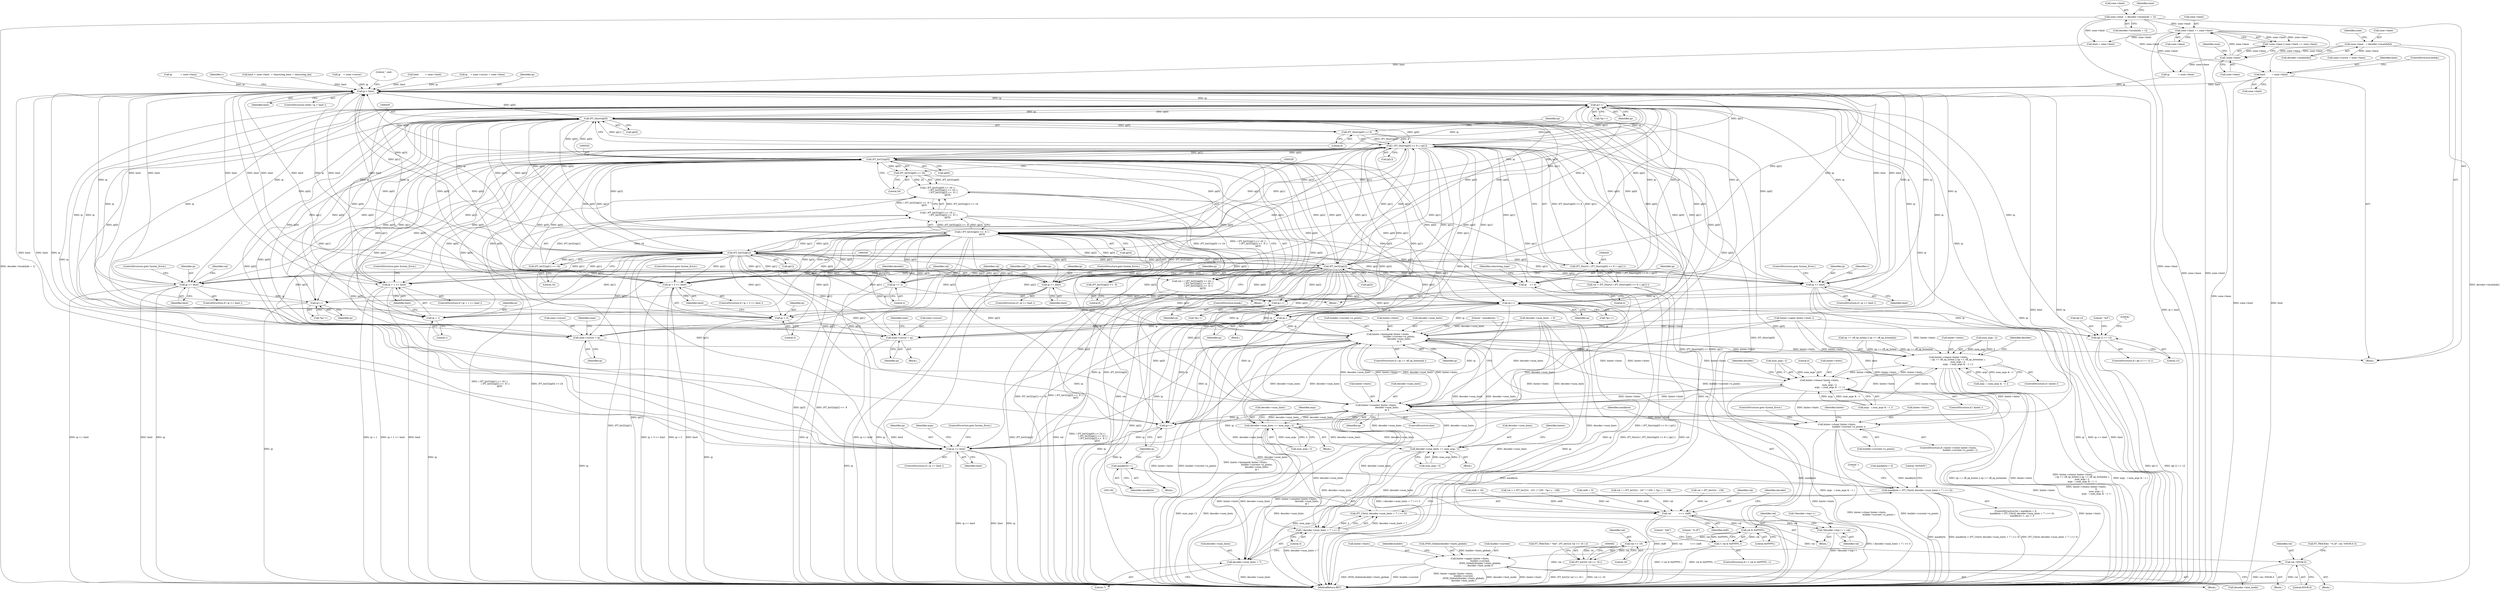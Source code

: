 digraph "0_savannah_7d3d2cc4fef72c6be9c454b3809c387e12b44cfc@pointer" {
"1003515" [label="(Call,limit         = zone->limit)"];
"1003494" [label="(Call,zone->limit == zone->base)"];
"1003470" [label="(Call,zone->limit  = decoder->locals[idx + 1])"];
"1003490" [label="(Call,!zone->base)"];
"1003461" [label="(Call,zone->base   = decoder->locals[idx])"];
"1000386" [label="(Call,ip < limit)"];
"1000395" [label="(Call,ip++)"];
"1000417" [label="(Call,ip + 1 >= limit)"];
"1000418" [label="(Call,ip + 1)"];
"1000429" [label="(Call,(FT_Short)ip[0])"];
"1000428" [label="(Call,(FT_Short)ip[0] << 8)"];
"1000427" [label="(Call,( (FT_Short)ip[0] << 8 ) | ip[1])"];
"1000425" [label="(Call,(FT_Short)( ( (FT_Short)ip[0] << 8 ) | ip[1] ))"];
"1000423" [label="(Call,val = (FT_Short)( ( (FT_Short)ip[0] << 8 ) | ip[1] ))"];
"1000563" [label="(Call,val           <<= shift)"];
"1000566" [label="(Call,*decoder->top++ = val)"];
"1000575" [label="(Call,val & 0xFFFFL)"];
"1000574" [label="(Call,!( val & 0xFFFFL ))"];
"1000583" [label="(Call,val >> 16)"];
"1000581" [label="(Call,(FT_Int32)( val >> 16 ))"];
"1000590" [label="(Call,val / 65536.0)"];
"1000438" [label="(Call,ip += 2)"];
"1000460" [label="(Call,ip >= limit)"];
"1000476" [label="(Call,ip++)"];
"1000486" [label="(Call,ip >= limit)"];
"1000503" [label="(Call,ip++)"];
"1000509" [label="(Call,ip + 3 >= limit)"];
"1000510" [label="(Call,ip + 3)"];
"1000519" [label="(Call,(FT_Int32)ip[0])"];
"1000518" [label="(Call,(FT_Int32)ip[0] << 24)"];
"1000517" [label="(Call,( (FT_Int32)ip[0] << 24 ) |\n                ( (FT_Int32)ip[1] << 16 ) |\n                ( (FT_Int32)ip[2] <<  8 ) |\n                            ip[3])"];
"1000515" [label="(Call,val = ( (FT_Int32)ip[0] << 24 ) |\n                ( (FT_Int32)ip[1] << 16 ) |\n                ( (FT_Int32)ip[2] <<  8 ) |\n                            ip[3])"];
"1000527" [label="(Call,(FT_Int32)ip[1])"];
"1000526" [label="(Call,(FT_Int32)ip[1] << 16)"];
"1000525" [label="(Call,( (FT_Int32)ip[1] << 16 ) |\n                ( (FT_Int32)ip[2] <<  8 ) |\n                            ip[3])"];
"1000535" [label="(Call,(FT_Int32)ip[2])"];
"1000534" [label="(Call,(FT_Int32)ip[2] <<  8)"];
"1000533" [label="(Call,( (FT_Int32)ip[2] <<  8 ) |\n                            ip[3])"];
"1000544" [label="(Call,ip    += 4)"];
"1000671" [label="(Call,ip >= limit)"];
"1000678" [label="(Call,ip++)"];
"1000854" [label="(Call,ip--)"];
"1001149" [label="(Call,hinter->hintmask( hinter->hints,\n                                builder->current->n_points,\n                                decoder->num_hints,\n                                ip ))"];
"1001076" [label="(Call,hinter->stems( hinter->hints,\n                           ( op == cff_op_hstem || op == cff_op_hstemhm ),\n                           num_args / 2,\n                           args - ( num_args & ~1 ) ))"];
"1001122" [label="(Call,hinter->stems( hinter->hints,\n                             0,\n                             num_args / 2,\n                             args - ( num_args & ~1 ) ))"];
"1001163" [label="(Call,hinter->counter( hinter->hints,\n                               decoder->num_hints,\n                               ip ))"];
"1001095" [label="(Call,decoder->num_hints += num_args / 2)"];
"1001135" [label="(Call,decoder->num_hints += num_args / 2)"];
"1001183" [label="(Call,( decoder->num_hints + 7 ) >> 3)"];
"1001181" [label="(Call,(FT_UInt)(( decoder->num_hints + 7 ) >> 3))"];
"1001179" [label="(Call,maskbyte < (FT_UInt)(( decoder->num_hints + 7 ) >> 3))"];
"1001191" [label="(Call,maskbyte++)"];
"1001184" [label="(Call,decoder->num_hints + 7)"];
"1001193" [label="(Call,ip++)"];
"1001203" [label="(Call,ip >= limit)"];
"1002594" [label="(Call,hinter->close( hinter->hints,\n                                  builder->current->n_points ))"];
"1002604" [label="(Call,hinter->apply( hinter->hints,\n                             builder->current,\n                             (PSH_Globals)builder->hints_globals,\n                             decoder->hint_mode ))"];
"1003454" [label="(Call,zone->cursor = ip)"];
"1003563" [label="(Call,zone->cursor = ip)"];
"1003675" [label="(Call,ip[-1] == 12)"];
"1003516" [label="(Identifier,limit)"];
"1002611" [label="(Call,(PSH_Globals)builder->hints_globals)"];
"1000584" [label="(Identifier,val)"];
"1000487" [label="(Identifier,ip)"];
"1000251" [label="(Call,decoder->num_hints  = 0)"];
"1000581" [label="(Call,(FT_Int32)( val >> 16 ))"];
"1000585" [label="(Literal,16)"];
"1000670" [label="(ControlStructure,if ( ip >= limit ))"];
"1000856" [label="(ControlStructure,break;)"];
"1000436" [label="(Identifier,ip)"];
"1001197" [label="(Literal,\"0x%02X\")"];
"1001201" [label="(Literal,\")\n\")"];
"1000524" [label="(Literal,24)"];
"1003474" [label="(Call,decoder->locals[idx + 1])"];
"1001204" [label="(Identifier,ip)"];
"1000422" [label="(ControlStructure,goto Syntax_Error;)"];
"1000533" [label="(Call,( (FT_Int32)ip[2] <<  8 ) |\n                            ip[3])"];
"1000418" [label="(Call,ip + 1)"];
"1001123" [label="(Call,hinter->hints)"];
"1000527" [label="(Call,(FT_Int32)ip[1])"];
"1001203" [label="(Call,ip >= limit)"];
"1000431" [label="(Call,ip[0])"];
"1000578" [label="(Call,FT_TRACE4(( \" %ld\", (FT_Int32)( val >> 16 ) )))"];
"1003697" [label="(Literal,\"..end..\n\n\")"];
"1001179" [label="(Call,maskbyte < (FT_UInt)(( decoder->num_hints + 7 ) >> 3))"];
"1000435" [label="(Call,ip[1])"];
"1000427" [label="(Call,( (FT_Short)ip[0] << 8 ) | ip[1])"];
"1000514" [label="(ControlStructure,goto Syntax_Error;)"];
"1003674" [label="(ControlStructure,if ( ip[-1] == 12 ))"];
"1000678" [label="(Call,ip++)"];
"1003563" [label="(Call,zone->cursor = ip)"];
"1000588" [label="(Block,)"];
"1001192" [label="(Identifier,maskbyte)"];
"1001190" [label="(Block,)"];
"1000575" [label="(Call,val & 0xFFFFL)"];
"1003490" [label="(Call,!zone->base)"];
"1003624" [label="(Call,limit         = zone->limit)"];
"1000485" [label="(ControlStructure,if ( ip >= limit ))"];
"1000677" [label="(Call,*ip++)"];
"1000551" [label="(Call,shift = 0)"];
"1000674" [label="(ControlStructure,goto Syntax_Error;)"];
"1001099" [label="(Call,num_args / 2)"];
"1001181" [label="(Call,(FT_UInt)(( decoder->num_hints + 7 ) >> 3))"];
"1003489" [label="(Call,!zone->base || zone->limit == zone->base)"];
"1000489" [label="(ControlStructure,goto Syntax_Error;)"];
"1001161" [label="(Identifier,ip)"];
"1001087" [label="(Call,num_args / 2)"];
"1001189" [label="(Literal,3)"];
"1002608" [label="(Call,builder->current)"];
"1001097" [label="(Identifier,decoder)"];
"1000590" [label="(Call,val / 65536.0)"];
"1003413" [label="(Block,)"];
"1003494" [label="(Call,zone->limit == zone->base)"];
"1000567" [label="(Call,*decoder->top++)"];
"1000460" [label="(Call,ip >= limit)"];
"1000855" [label="(Identifier,ip)"];
"1001136" [label="(Call,decoder->num_hints)"];
"1000357" [label="(Call,ip    = zone->cursor = zone->base)"];
"1000388" [label="(Identifier,limit)"];
"1003465" [label="(Call,decoder->locals[idx])"];
"1001164" [label="(Call,hinter->hints)"];
"1000491" [label="(Identifier,val)"];
"1000529" [label="(Call,ip[1])"];
"1003569" [label="(Identifier,zone)"];
"1000534" [label="(Call,(FT_Int32)ip[2] <<  8)"];
"1001149" [label="(Call,hinter->hintmask( hinter->hints,\n                                builder->current->n_points,\n                                decoder->num_hints,\n                                ip ))"];
"1003564" [label="(Call,zone->cursor)"];
"1001137" [label="(Identifier,decoder)"];
"1001119" [label="(Block,)"];
"1000381" [label="(Call,hinter->open( hinter->hints ))"];
"1001191" [label="(Call,maskbyte++)"];
"1003676" [label="(Call,ip[-1])"];
"1000545" [label="(Identifier,ip)"];
"1000387" [label="(Identifier,ip)"];
"1000477" [label="(Identifier,ip)"];
"1003495" [label="(Call,zone->limit)"];
"1001176" [label="(Call,maskbyte = 0)"];
"1002604" [label="(Call,hinter->apply( hinter->hints,\n                             builder->current,\n                             (PSH_Globals)builder->hints_globals,\n                             decoder->hint_mode ))"];
"1000518" [label="(Call,(FT_Int32)ip[0] << 24)"];
"1001162" [label="(ControlStructure,else)"];
"1000544" [label="(Call,ip    += 4)"];
"1000394" [label="(Call,*ip++)"];
"1000515" [label="(Call,val = ( (FT_Int32)ip[0] << 24 ) |\n                ( (FT_Int32)ip[1] << 16 ) |\n                ( (FT_Int32)ip[2] <<  8 ) |\n                            ip[3])"];
"1000589" [label="(Literal,\" %.2f\")"];
"1003472" [label="(Identifier,zone)"];
"1002592" [label="(Block,)"];
"1002593" [label="(ControlStructure,if ( hinter->close( hinter->hints,\n                                  builder->current->n_points ) ))"];
"1003462" [label="(Call,zone->base)"];
"1000486" [label="(Call,ip >= limit)"];
"1000671" [label="(Call,ip >= limit)"];
"1000549" [label="(Identifier,charstring_type)"];
"1003675" [label="(Call,ip[-1] == 12)"];
"1000507" [label="(Block,)"];
"1002598" [label="(Call,builder->current->n_points)"];
"1002616" [label="(Call,decoder->hint_mode)"];
"1000428" [label="(Call,(FT_Short)ip[0] << 8)"];
"1003515" [label="(Call,limit         = zone->limit)"];
"1000416" [label="(ControlStructure,if ( ip + 1 >= limit ))"];
"1000673" [label="(Identifier,limit)"];
"1000513" [label="(Identifier,limit)"];
"1001175" [label="(ControlStructure,for ( maskbyte = 0;\n                  maskbyte < (FT_UInt)(( decoder->num_hints + 7 ) >> 3);\n                  maskbyte++, ip++ ))"];
"1000465" [label="(Identifier,val)"];
"1003455" [label="(Call,zone->cursor)"];
"1000476" [label="(Call,ip++)"];
"1001095" [label="(Call,decoder->num_hints += num_args / 2)"];
"1001130" [label="(Call,args - ( num_args & ~1 ))"];
"1001135" [label="(Call,decoder->num_hints += num_args / 2)"];
"1000439" [label="(Identifier,ip)"];
"1000577" [label="(Literal,0xFFFFL)"];
"1000682" [label="(Block,)"];
"1000464" [label="(Call,val = ( (FT_Int32)v - 247 ) * 256 + *ip++ + 108)"];
"1000572" [label="(Identifier,val)"];
"1000385" [label="(ControlStructure,while ( ip < limit ))"];
"1003491" [label="(Call,zone->base)"];
"1000440" [label="(Literal,2)"];
"1000512" [label="(Literal,3)"];
"1001208" [label="(Identifier,args)"];
"1001143" [label="(Identifier,hinter)"];
"1000463" [label="(ControlStructure,goto Syntax_Error;)"];
"1000526" [label="(Call,(FT_Int32)ip[1] << 16)"];
"1001139" [label="(Call,num_args / 2)"];
"1003460" [label="(Identifier,zone)"];
"1000519" [label="(Call,(FT_Int32)ip[0])"];
"1001052" [label="(Block,)"];
"1003496" [label="(Identifier,zone)"];
"1000580" [label="(Literal,\" %ld\")"];
"1000591" [label="(Identifier,val)"];
"1000537" [label="(Call,ip[2])"];
"1003619" [label="(Call,ip            = zone->base)"];
"1000423" [label="(Call,val = (FT_Short)( ( (FT_Short)ip[0] << 8 ) | ip[1] ))"];
"1000419" [label="(Identifier,ip)"];
"1003522" [label="(Block,)"];
"1000558" [label="(Identifier,decoder)"];
"1001167" [label="(Call,decoder->num_hints)"];
"1001184" [label="(Call,decoder->num_hints + 7)"];
"1003716" [label="(MethodReturn,RET)"];
"1000420" [label="(Literal,1)"];
"1000504" [label="(Identifier,ip)"];
"1003520" [label="(ControlStructure,break;)"];
"1001127" [label="(Call,num_args / 2)"];
"1000434" [label="(Literal,8)"];
"1001170" [label="(Identifier,ip)"];
"1002603" [label="(ControlStructure,goto Syntax_Error;)"];
"1000540" [label="(Literal,8)"];
"1000576" [label="(Identifier,val)"];
"1001194" [label="(Identifier,ip)"];
"1001150" [label="(Call,hinter->hints)"];
"1000503" [label="(Call,ip++)"];
"1000446" [label="(Call,val = (FT_Int32)v - 139)"];
"1000525" [label="(Call,( (FT_Int32)ip[1] << 16 ) |\n                ( (FT_Int32)ip[2] <<  8 ) |\n                            ip[3])"];
"1001158" [label="(Call,decoder->num_hints)"];
"1001090" [label="(Call,args - ( num_args & ~1 ))"];
"1001096" [label="(Call,decoder->num_hints)"];
"1003498" [label="(Call,zone->base)"];
"1000517" [label="(Call,( (FT_Int32)ip[0] << 24 ) |\n                ( (FT_Int32)ip[1] << 16 ) |\n                ( (FT_Int32)ip[2] <<  8 ) |\n                            ip[3])"];
"1001180" [label="(Identifier,maskbyte)"];
"1000475" [label="(Call,*ip++)"];
"1001120" [label="(ControlStructure,if ( hinter ))"];
"1000854" [label="(Call,ip--)"];
"1000417" [label="(Call,ip + 1 >= limit)"];
"1003461" [label="(Call,zone->base   = decoder->locals[idx])"];
"1001183" [label="(Call,( decoder->num_hints + 7 ) >> 3)"];
"1003458" [label="(Identifier,ip)"];
"1001076" [label="(Call,hinter->stems( hinter->hints,\n                           ( op == cff_op_hstem || op == cff_op_hstemhm ),\n                           num_args / 2,\n                           args - ( num_args & ~1 ) ))"];
"1000592" [label="(Literal,65536.0)"];
"1000425" [label="(Call,(FT_Short)( ( (FT_Short)ip[0] << 8 ) | ip[1] ))"];
"1001185" [label="(Call,decoder->num_hints)"];
"1000393" [label="(Identifier,v)"];
"1000348" [label="(Call,limit = zone->limit  = charstring_base + charstring_len)"];
"1001193" [label="(Call,ip++)"];
"1003683" [label="(Literal,\" %d\")"];
"1000535" [label="(Call,(FT_Int32)ip[2])"];
"1000672" [label="(Identifier,ip)"];
"1001188" [label="(Literal,7)"];
"1000396" [label="(Identifier,ip)"];
"1003659" [label="(Call,limit = zone->limit)"];
"1003567" [label="(Identifier,ip)"];
"1002606" [label="(Identifier,hinter)"];
"1003481" [label="(Call,zone->cursor = zone->base)"];
"1000459" [label="(ControlStructure,if ( ip >= limit ))"];
"1000502" [label="(Call,*ip++)"];
"1002594" [label="(Call,hinter->close( hinter->hints,\n                                  builder->current->n_points ))"];
"1000424" [label="(Identifier,val)"];
"1000573" [label="(ControlStructure,if ( !( val & 0xFFFFL ) ))"];
"1001074" [label="(ControlStructure,if ( hinter ))"];
"1000386" [label="(Call,ip < limit)"];
"1000676" [label="(Identifier,v)"];
"1001145" [label="(ControlStructure,if ( op == cff_op_hintmask ))"];
"1003454" [label="(Call,zone->cursor = ip)"];
"1001163" [label="(Call,hinter->counter( hinter->hints,\n                               decoder->num_hints,\n                               ip ))"];
"1003688" [label="(Literal,\"\n\")"];
"1000438" [label="(Call,ip += 2)"];
"1000510" [label="(Call,ip + 3)"];
"1000516" [label="(Identifier,val)"];
"1001206" [label="(ControlStructure,goto Syntax_Error;)"];
"1000509" [label="(Call,ip + 3 >= limit)"];
"1000563" [label="(Call,val           <<= shift)"];
"1002595" [label="(Call,hinter->hints)"];
"1000532" [label="(Literal,16)"];
"1000546" [label="(Literal,4)"];
"1000462" [label="(Identifier,limit)"];
"1001080" [label="(Call,op == cff_op_hstem || op == cff_op_hstemhm)"];
"1001077" [label="(Call,hinter->hints)"];
"1001202" [label="(ControlStructure,if ( ip >= limit ))"];
"1000488" [label="(Identifier,limit)"];
"1000511" [label="(Identifier,ip)"];
"1001122" [label="(Call,hinter->stems( hinter->hints,\n                             0,\n                             num_args / 2,\n                             args - ( num_args & ~1 ) ))"];
"1000395" [label="(Call,ip++)"];
"1003471" [label="(Call,zone->limit)"];
"1003470" [label="(Call,zone->limit  = decoder->locals[idx + 1])"];
"1000461" [label="(Identifier,ip)"];
"1001153" [label="(Call,builder->current->n_points)"];
"1003680" [label="(Literal,12)"];
"1000566" [label="(Call,*decoder->top++ = val)"];
"1001174" [label="(Literal,\" (maskbytes: \")"];
"1000541" [label="(Call,ip[3])"];
"1000583" [label="(Call,val >> 16)"];
"1000565" [label="(Identifier,shift)"];
"1003517" [label="(Call,zone->limit)"];
"1003510" [label="(Call,ip            = zone->base)"];
"1000564" [label="(Identifier,val)"];
"1000574" [label="(Call,!( val & 0xFFFFL ))"];
"1000521" [label="(Call,ip[0])"];
"1002605" [label="(Call,hinter->hints)"];
"1000542" [label="(Identifier,ip)"];
"1000570" [label="(Identifier,decoder)"];
"1000407" [label="(Call,shift = 16)"];
"1000587" [label="(Call,FT_TRACE4(( \" %.2f\", val / 65536.0 )))"];
"1000429" [label="(Call,(FT_Short)ip[0])"];
"1000579" [label="(Block,)"];
"1002621" [label="(Identifier,builder)"];
"1000490" [label="(Call,val = -( (FT_Int32)v - 251 ) * 256 - *ip++ - 108)"];
"1000415" [label="(Block,)"];
"1001126" [label="(Literal,0)"];
"1000421" [label="(Identifier,limit)"];
"1001103" [label="(Identifier,args)"];
"1000405" [label="(Block,)"];
"1001205" [label="(Identifier,limit)"];
"1000508" [label="(ControlStructure,if ( ip + 3 >= limit ))"];
"1003483" [label="(Identifier,zone)"];
"1000679" [label="(Identifier,ip)"];
"1003654" [label="(Call,ip    = zone->cursor)"];
"1003515" -> "1003413"  [label="AST: "];
"1003515" -> "1003517"  [label="CFG: "];
"1003516" -> "1003515"  [label="AST: "];
"1003517" -> "1003515"  [label="AST: "];
"1003520" -> "1003515"  [label="CFG: "];
"1003515" -> "1003716"  [label="DDG: zone->limit"];
"1003515" -> "1003716"  [label="DDG: limit"];
"1003515" -> "1000386"  [label="DDG: limit"];
"1003494" -> "1003515"  [label="DDG: zone->limit"];
"1003470" -> "1003515"  [label="DDG: zone->limit"];
"1003494" -> "1003489"  [label="AST: "];
"1003494" -> "1003498"  [label="CFG: "];
"1003495" -> "1003494"  [label="AST: "];
"1003498" -> "1003494"  [label="AST: "];
"1003489" -> "1003494"  [label="CFG: "];
"1003494" -> "1003716"  [label="DDG: zone->limit"];
"1003494" -> "1003716"  [label="DDG: zone->base"];
"1003494" -> "1003489"  [label="DDG: zone->limit"];
"1003494" -> "1003489"  [label="DDG: zone->base"];
"1003470" -> "1003494"  [label="DDG: zone->limit"];
"1003490" -> "1003494"  [label="DDG: zone->base"];
"1003494" -> "1003510"  [label="DDG: zone->base"];
"1003494" -> "1003659"  [label="DDG: zone->limit"];
"1003470" -> "1003413"  [label="AST: "];
"1003470" -> "1003474"  [label="CFG: "];
"1003471" -> "1003470"  [label="AST: "];
"1003474" -> "1003470"  [label="AST: "];
"1003483" -> "1003470"  [label="CFG: "];
"1003470" -> "1003716"  [label="DDG: decoder->locals[idx + 1]"];
"1003470" -> "1003716"  [label="DDG: zone->limit"];
"1003470" -> "1003659"  [label="DDG: zone->limit"];
"1003490" -> "1003489"  [label="AST: "];
"1003490" -> "1003491"  [label="CFG: "];
"1003491" -> "1003490"  [label="AST: "];
"1003496" -> "1003490"  [label="CFG: "];
"1003489" -> "1003490"  [label="CFG: "];
"1003490" -> "1003716"  [label="DDG: zone->base"];
"1003490" -> "1003489"  [label="DDG: zone->base"];
"1003461" -> "1003490"  [label="DDG: zone->base"];
"1003490" -> "1003510"  [label="DDG: zone->base"];
"1003461" -> "1003413"  [label="AST: "];
"1003461" -> "1003465"  [label="CFG: "];
"1003462" -> "1003461"  [label="AST: "];
"1003465" -> "1003461"  [label="AST: "];
"1003472" -> "1003461"  [label="CFG: "];
"1003461" -> "1003716"  [label="DDG: decoder->locals[idx]"];
"1003461" -> "1003481"  [label="DDG: zone->base"];
"1000386" -> "1000385"  [label="AST: "];
"1000386" -> "1000388"  [label="CFG: "];
"1000387" -> "1000386"  [label="AST: "];
"1000388" -> "1000386"  [label="AST: "];
"1000393" -> "1000386"  [label="CFG: "];
"1003697" -> "1000386"  [label="CFG: "];
"1000386" -> "1003716"  [label="DDG: limit"];
"1000386" -> "1003716"  [label="DDG: ip"];
"1000386" -> "1003716"  [label="DDG: ip < limit"];
"1000395" -> "1000386"  [label="DDG: ip"];
"1000678" -> "1000386"  [label="DDG: ip"];
"1003510" -> "1000386"  [label="DDG: ip"];
"1000357" -> "1000386"  [label="DDG: ip"];
"1000544" -> "1000386"  [label="DDG: ip"];
"1000503" -> "1000386"  [label="DDG: ip"];
"1000438" -> "1000386"  [label="DDG: ip"];
"1000535" -> "1000386"  [label="DDG: ip[2]"];
"1000533" -> "1000386"  [label="DDG: ip[3]"];
"1003654" -> "1000386"  [label="DDG: ip"];
"1000476" -> "1000386"  [label="DDG: ip"];
"1000429" -> "1000386"  [label="DDG: ip[0]"];
"1000854" -> "1000386"  [label="DDG: ip"];
"1000527" -> "1000386"  [label="DDG: ip[1]"];
"1001203" -> "1000386"  [label="DDG: ip"];
"1001203" -> "1000386"  [label="DDG: limit"];
"1000519" -> "1000386"  [label="DDG: ip[0]"];
"1000427" -> "1000386"  [label="DDG: ip[1]"];
"1003619" -> "1000386"  [label="DDG: ip"];
"1000348" -> "1000386"  [label="DDG: limit"];
"1000509" -> "1000386"  [label="DDG: limit"];
"1000486" -> "1000386"  [label="DDG: limit"];
"1003659" -> "1000386"  [label="DDG: limit"];
"1000671" -> "1000386"  [label="DDG: limit"];
"1003624" -> "1000386"  [label="DDG: limit"];
"1000417" -> "1000386"  [label="DDG: limit"];
"1000460" -> "1000386"  [label="DDG: limit"];
"1000386" -> "1000395"  [label="DDG: ip"];
"1000386" -> "1000417"  [label="DDG: limit"];
"1000386" -> "1000460"  [label="DDG: limit"];
"1000386" -> "1000486"  [label="DDG: limit"];
"1000386" -> "1000509"  [label="DDG: limit"];
"1000386" -> "1000671"  [label="DDG: limit"];
"1000386" -> "1001203"  [label="DDG: limit"];
"1000395" -> "1000394"  [label="AST: "];
"1000395" -> "1000396"  [label="CFG: "];
"1000396" -> "1000395"  [label="AST: "];
"1000394" -> "1000395"  [label="CFG: "];
"1000395" -> "1003716"  [label="DDG: ip"];
"1000429" -> "1000395"  [label="DDG: ip[0]"];
"1000427" -> "1000395"  [label="DDG: ip[1]"];
"1000535" -> "1000395"  [label="DDG: ip[2]"];
"1000533" -> "1000395"  [label="DDG: ip[3]"];
"1000527" -> "1000395"  [label="DDG: ip[1]"];
"1000519" -> "1000395"  [label="DDG: ip[0]"];
"1000395" -> "1000417"  [label="DDG: ip"];
"1000395" -> "1000418"  [label="DDG: ip"];
"1000395" -> "1000429"  [label="DDG: ip"];
"1000395" -> "1000427"  [label="DDG: ip"];
"1000395" -> "1000438"  [label="DDG: ip"];
"1000395" -> "1000460"  [label="DDG: ip"];
"1000395" -> "1000486"  [label="DDG: ip"];
"1000395" -> "1000509"  [label="DDG: ip"];
"1000395" -> "1000510"  [label="DDG: ip"];
"1000395" -> "1000519"  [label="DDG: ip"];
"1000395" -> "1000527"  [label="DDG: ip"];
"1000395" -> "1000535"  [label="DDG: ip"];
"1000395" -> "1000533"  [label="DDG: ip"];
"1000395" -> "1000544"  [label="DDG: ip"];
"1000395" -> "1000671"  [label="DDG: ip"];
"1000395" -> "1000854"  [label="DDG: ip"];
"1000395" -> "1001149"  [label="DDG: ip"];
"1000395" -> "1001163"  [label="DDG: ip"];
"1000395" -> "1001193"  [label="DDG: ip"];
"1000395" -> "1001203"  [label="DDG: ip"];
"1000395" -> "1003454"  [label="DDG: ip"];
"1000395" -> "1003563"  [label="DDG: ip"];
"1000395" -> "1003675"  [label="DDG: ip"];
"1000417" -> "1000416"  [label="AST: "];
"1000417" -> "1000421"  [label="CFG: "];
"1000418" -> "1000417"  [label="AST: "];
"1000421" -> "1000417"  [label="AST: "];
"1000422" -> "1000417"  [label="CFG: "];
"1000424" -> "1000417"  [label="CFG: "];
"1000417" -> "1003716"  [label="DDG: ip + 1"];
"1000417" -> "1003716"  [label="DDG: ip + 1 >= limit"];
"1000417" -> "1003716"  [label="DDG: limit"];
"1000429" -> "1000417"  [label="DDG: ip[0]"];
"1000427" -> "1000417"  [label="DDG: ip[1]"];
"1000535" -> "1000417"  [label="DDG: ip[2]"];
"1000533" -> "1000417"  [label="DDG: ip[3]"];
"1000527" -> "1000417"  [label="DDG: ip[1]"];
"1000519" -> "1000417"  [label="DDG: ip[0]"];
"1000418" -> "1000420"  [label="CFG: "];
"1000419" -> "1000418"  [label="AST: "];
"1000420" -> "1000418"  [label="AST: "];
"1000421" -> "1000418"  [label="CFG: "];
"1000418" -> "1003716"  [label="DDG: ip"];
"1000429" -> "1000418"  [label="DDG: ip[0]"];
"1000427" -> "1000418"  [label="DDG: ip[1]"];
"1000535" -> "1000418"  [label="DDG: ip[2]"];
"1000533" -> "1000418"  [label="DDG: ip[3]"];
"1000527" -> "1000418"  [label="DDG: ip[1]"];
"1000519" -> "1000418"  [label="DDG: ip[0]"];
"1000429" -> "1000428"  [label="AST: "];
"1000429" -> "1000431"  [label="CFG: "];
"1000430" -> "1000429"  [label="AST: "];
"1000431" -> "1000429"  [label="AST: "];
"1000434" -> "1000429"  [label="CFG: "];
"1000429" -> "1003716"  [label="DDG: ip[0]"];
"1000429" -> "1000428"  [label="DDG: ip[0]"];
"1000519" -> "1000429"  [label="DDG: ip[0]"];
"1000427" -> "1000429"  [label="DDG: ip[1]"];
"1000535" -> "1000429"  [label="DDG: ip[2]"];
"1000533" -> "1000429"  [label="DDG: ip[3]"];
"1000527" -> "1000429"  [label="DDG: ip[1]"];
"1000429" -> "1000427"  [label="DDG: ip[0]"];
"1000429" -> "1000438"  [label="DDG: ip[0]"];
"1000429" -> "1000460"  [label="DDG: ip[0]"];
"1000429" -> "1000476"  [label="DDG: ip[0]"];
"1000429" -> "1000486"  [label="DDG: ip[0]"];
"1000429" -> "1000503"  [label="DDG: ip[0]"];
"1000429" -> "1000509"  [label="DDG: ip[0]"];
"1000429" -> "1000510"  [label="DDG: ip[0]"];
"1000429" -> "1000519"  [label="DDG: ip[0]"];
"1000429" -> "1000527"  [label="DDG: ip[0]"];
"1000429" -> "1000535"  [label="DDG: ip[0]"];
"1000429" -> "1000533"  [label="DDG: ip[0]"];
"1000429" -> "1000544"  [label="DDG: ip[0]"];
"1000429" -> "1000671"  [label="DDG: ip[0]"];
"1000429" -> "1000678"  [label="DDG: ip[0]"];
"1000429" -> "1000854"  [label="DDG: ip[0]"];
"1000429" -> "1001149"  [label="DDG: ip[0]"];
"1000429" -> "1001163"  [label="DDG: ip[0]"];
"1000429" -> "1001193"  [label="DDG: ip[0]"];
"1000429" -> "1001203"  [label="DDG: ip[0]"];
"1000429" -> "1003454"  [label="DDG: ip[0]"];
"1000429" -> "1003563"  [label="DDG: ip[0]"];
"1000428" -> "1000427"  [label="AST: "];
"1000428" -> "1000434"  [label="CFG: "];
"1000434" -> "1000428"  [label="AST: "];
"1000436" -> "1000428"  [label="CFG: "];
"1000428" -> "1003716"  [label="DDG: (FT_Short)ip[0]"];
"1000428" -> "1000427"  [label="DDG: (FT_Short)ip[0]"];
"1000428" -> "1000427"  [label="DDG: 8"];
"1000427" -> "1000425"  [label="AST: "];
"1000427" -> "1000435"  [label="CFG: "];
"1000435" -> "1000427"  [label="AST: "];
"1000425" -> "1000427"  [label="CFG: "];
"1000427" -> "1003716"  [label="DDG: (FT_Short)ip[0] << 8"];
"1000427" -> "1003716"  [label="DDG: ip[1]"];
"1000427" -> "1000425"  [label="DDG: (FT_Short)ip[0] << 8"];
"1000427" -> "1000425"  [label="DDG: ip[1]"];
"1000527" -> "1000427"  [label="DDG: ip[1]"];
"1000535" -> "1000427"  [label="DDG: ip[2]"];
"1000533" -> "1000427"  [label="DDG: ip[3]"];
"1000519" -> "1000427"  [label="DDG: ip[0]"];
"1000427" -> "1000438"  [label="DDG: ip[1]"];
"1000427" -> "1000460"  [label="DDG: ip[1]"];
"1000427" -> "1000476"  [label="DDG: ip[1]"];
"1000427" -> "1000486"  [label="DDG: ip[1]"];
"1000427" -> "1000503"  [label="DDG: ip[1]"];
"1000427" -> "1000509"  [label="DDG: ip[1]"];
"1000427" -> "1000510"  [label="DDG: ip[1]"];
"1000427" -> "1000519"  [label="DDG: ip[1]"];
"1000427" -> "1000527"  [label="DDG: ip[1]"];
"1000427" -> "1000535"  [label="DDG: ip[1]"];
"1000427" -> "1000533"  [label="DDG: ip[1]"];
"1000427" -> "1000544"  [label="DDG: ip[1]"];
"1000427" -> "1000671"  [label="DDG: ip[1]"];
"1000427" -> "1000678"  [label="DDG: ip[1]"];
"1000427" -> "1000854"  [label="DDG: ip[1]"];
"1000427" -> "1001149"  [label="DDG: ip[1]"];
"1000427" -> "1001163"  [label="DDG: ip[1]"];
"1000427" -> "1001193"  [label="DDG: ip[1]"];
"1000427" -> "1001203"  [label="DDG: ip[1]"];
"1000427" -> "1003454"  [label="DDG: ip[1]"];
"1000427" -> "1003563"  [label="DDG: ip[1]"];
"1000425" -> "1000423"  [label="AST: "];
"1000426" -> "1000425"  [label="AST: "];
"1000423" -> "1000425"  [label="CFG: "];
"1000425" -> "1003716"  [label="DDG: ( (FT_Short)ip[0] << 8 ) | ip[1]"];
"1000425" -> "1000423"  [label="DDG: ( (FT_Short)ip[0] << 8 ) | ip[1]"];
"1000423" -> "1000415"  [label="AST: "];
"1000424" -> "1000423"  [label="AST: "];
"1000439" -> "1000423"  [label="CFG: "];
"1000423" -> "1003716"  [label="DDG: (FT_Short)( ( (FT_Short)ip[0] << 8 ) | ip[1] )"];
"1000423" -> "1003716"  [label="DDG: val"];
"1000423" -> "1000563"  [label="DDG: val"];
"1000563" -> "1000405"  [label="AST: "];
"1000563" -> "1000565"  [label="CFG: "];
"1000564" -> "1000563"  [label="AST: "];
"1000565" -> "1000563"  [label="AST: "];
"1000570" -> "1000563"  [label="CFG: "];
"1000563" -> "1003716"  [label="DDG: val           <<= shift"];
"1000563" -> "1003716"  [label="DDG: shift"];
"1000464" -> "1000563"  [label="DDG: val"];
"1000490" -> "1000563"  [label="DDG: val"];
"1000446" -> "1000563"  [label="DDG: val"];
"1000515" -> "1000563"  [label="DDG: val"];
"1000407" -> "1000563"  [label="DDG: shift"];
"1000551" -> "1000563"  [label="DDG: shift"];
"1000563" -> "1000566"  [label="DDG: val"];
"1000563" -> "1000575"  [label="DDG: val"];
"1000566" -> "1000405"  [label="AST: "];
"1000566" -> "1000572"  [label="CFG: "];
"1000567" -> "1000566"  [label="AST: "];
"1000572" -> "1000566"  [label="AST: "];
"1000576" -> "1000566"  [label="CFG: "];
"1000566" -> "1003716"  [label="DDG: *decoder->top++"];
"1000575" -> "1000574"  [label="AST: "];
"1000575" -> "1000577"  [label="CFG: "];
"1000576" -> "1000575"  [label="AST: "];
"1000577" -> "1000575"  [label="AST: "];
"1000574" -> "1000575"  [label="CFG: "];
"1000575" -> "1000574"  [label="DDG: val"];
"1000575" -> "1000574"  [label="DDG: 0xFFFFL"];
"1000575" -> "1000583"  [label="DDG: val"];
"1000575" -> "1000590"  [label="DDG: val"];
"1000574" -> "1000573"  [label="AST: "];
"1000580" -> "1000574"  [label="CFG: "];
"1000589" -> "1000574"  [label="CFG: "];
"1000574" -> "1003716"  [label="DDG: val & 0xFFFFL"];
"1000574" -> "1003716"  [label="DDG: !( val & 0xFFFFL )"];
"1000583" -> "1000581"  [label="AST: "];
"1000583" -> "1000585"  [label="CFG: "];
"1000584" -> "1000583"  [label="AST: "];
"1000585" -> "1000583"  [label="AST: "];
"1000581" -> "1000583"  [label="CFG: "];
"1000583" -> "1003716"  [label="DDG: val"];
"1000583" -> "1000581"  [label="DDG: val"];
"1000583" -> "1000581"  [label="DDG: 16"];
"1000581" -> "1000579"  [label="AST: "];
"1000582" -> "1000581"  [label="AST: "];
"1000578" -> "1000581"  [label="CFG: "];
"1000581" -> "1003716"  [label="DDG: val >> 16"];
"1000581" -> "1003716"  [label="DDG: (FT_Int32)( val >> 16 )"];
"1000590" -> "1000588"  [label="AST: "];
"1000590" -> "1000592"  [label="CFG: "];
"1000591" -> "1000590"  [label="AST: "];
"1000592" -> "1000590"  [label="AST: "];
"1000587" -> "1000590"  [label="CFG: "];
"1000590" -> "1003716"  [label="DDG: val / 65536.0"];
"1000590" -> "1003716"  [label="DDG: val"];
"1000438" -> "1000415"  [label="AST: "];
"1000438" -> "1000440"  [label="CFG: "];
"1000439" -> "1000438"  [label="AST: "];
"1000440" -> "1000438"  [label="AST: "];
"1000558" -> "1000438"  [label="CFG: "];
"1000438" -> "1003716"  [label="DDG: ip"];
"1000535" -> "1000438"  [label="DDG: ip[2]"];
"1000533" -> "1000438"  [label="DDG: ip[3]"];
"1000527" -> "1000438"  [label="DDG: ip[1]"];
"1000519" -> "1000438"  [label="DDG: ip[0]"];
"1000460" -> "1000459"  [label="AST: "];
"1000460" -> "1000462"  [label="CFG: "];
"1000461" -> "1000460"  [label="AST: "];
"1000462" -> "1000460"  [label="AST: "];
"1000463" -> "1000460"  [label="CFG: "];
"1000465" -> "1000460"  [label="CFG: "];
"1000460" -> "1003716"  [label="DDG: ip"];
"1000460" -> "1003716"  [label="DDG: ip >= limit"];
"1000460" -> "1003716"  [label="DDG: limit"];
"1000535" -> "1000460"  [label="DDG: ip[2]"];
"1000533" -> "1000460"  [label="DDG: ip[3]"];
"1000527" -> "1000460"  [label="DDG: ip[1]"];
"1000519" -> "1000460"  [label="DDG: ip[0]"];
"1000460" -> "1000476"  [label="DDG: ip"];
"1000476" -> "1000475"  [label="AST: "];
"1000476" -> "1000477"  [label="CFG: "];
"1000477" -> "1000476"  [label="AST: "];
"1000475" -> "1000476"  [label="CFG: "];
"1000476" -> "1003716"  [label="DDG: ip"];
"1000535" -> "1000476"  [label="DDG: ip[2]"];
"1000533" -> "1000476"  [label="DDG: ip[3]"];
"1000527" -> "1000476"  [label="DDG: ip[1]"];
"1000519" -> "1000476"  [label="DDG: ip[0]"];
"1000486" -> "1000485"  [label="AST: "];
"1000486" -> "1000488"  [label="CFG: "];
"1000487" -> "1000486"  [label="AST: "];
"1000488" -> "1000486"  [label="AST: "];
"1000489" -> "1000486"  [label="CFG: "];
"1000491" -> "1000486"  [label="CFG: "];
"1000486" -> "1003716"  [label="DDG: ip >= limit"];
"1000486" -> "1003716"  [label="DDG: limit"];
"1000486" -> "1003716"  [label="DDG: ip"];
"1000535" -> "1000486"  [label="DDG: ip[2]"];
"1000533" -> "1000486"  [label="DDG: ip[3]"];
"1000527" -> "1000486"  [label="DDG: ip[1]"];
"1000519" -> "1000486"  [label="DDG: ip[0]"];
"1000486" -> "1000503"  [label="DDG: ip"];
"1000503" -> "1000502"  [label="AST: "];
"1000503" -> "1000504"  [label="CFG: "];
"1000504" -> "1000503"  [label="AST: "];
"1000502" -> "1000503"  [label="CFG: "];
"1000503" -> "1003716"  [label="DDG: ip"];
"1000535" -> "1000503"  [label="DDG: ip[2]"];
"1000527" -> "1000503"  [label="DDG: ip[1]"];
"1000519" -> "1000503"  [label="DDG: ip[0]"];
"1000533" -> "1000503"  [label="DDG: ip[3]"];
"1000509" -> "1000508"  [label="AST: "];
"1000509" -> "1000513"  [label="CFG: "];
"1000510" -> "1000509"  [label="AST: "];
"1000513" -> "1000509"  [label="AST: "];
"1000514" -> "1000509"  [label="CFG: "];
"1000516" -> "1000509"  [label="CFG: "];
"1000509" -> "1003716"  [label="DDG: ip + 3 >= limit"];
"1000509" -> "1003716"  [label="DDG: limit"];
"1000509" -> "1003716"  [label="DDG: ip + 3"];
"1000535" -> "1000509"  [label="DDG: ip[2]"];
"1000533" -> "1000509"  [label="DDG: ip[3]"];
"1000527" -> "1000509"  [label="DDG: ip[1]"];
"1000519" -> "1000509"  [label="DDG: ip[0]"];
"1000510" -> "1000512"  [label="CFG: "];
"1000511" -> "1000510"  [label="AST: "];
"1000512" -> "1000510"  [label="AST: "];
"1000513" -> "1000510"  [label="CFG: "];
"1000510" -> "1003716"  [label="DDG: ip"];
"1000535" -> "1000510"  [label="DDG: ip[2]"];
"1000533" -> "1000510"  [label="DDG: ip[3]"];
"1000527" -> "1000510"  [label="DDG: ip[1]"];
"1000519" -> "1000510"  [label="DDG: ip[0]"];
"1000519" -> "1000518"  [label="AST: "];
"1000519" -> "1000521"  [label="CFG: "];
"1000520" -> "1000519"  [label="AST: "];
"1000521" -> "1000519"  [label="AST: "];
"1000524" -> "1000519"  [label="CFG: "];
"1000519" -> "1003716"  [label="DDG: ip[0]"];
"1000519" -> "1000518"  [label="DDG: ip[0]"];
"1000535" -> "1000519"  [label="DDG: ip[2]"];
"1000533" -> "1000519"  [label="DDG: ip[3]"];
"1000527" -> "1000519"  [label="DDG: ip[1]"];
"1000519" -> "1000527"  [label="DDG: ip[0]"];
"1000519" -> "1000535"  [label="DDG: ip[0]"];
"1000519" -> "1000533"  [label="DDG: ip[0]"];
"1000519" -> "1000544"  [label="DDG: ip[0]"];
"1000519" -> "1000671"  [label="DDG: ip[0]"];
"1000519" -> "1000678"  [label="DDG: ip[0]"];
"1000519" -> "1000854"  [label="DDG: ip[0]"];
"1000519" -> "1001149"  [label="DDG: ip[0]"];
"1000519" -> "1001163"  [label="DDG: ip[0]"];
"1000519" -> "1001193"  [label="DDG: ip[0]"];
"1000519" -> "1001203"  [label="DDG: ip[0]"];
"1000519" -> "1003454"  [label="DDG: ip[0]"];
"1000519" -> "1003563"  [label="DDG: ip[0]"];
"1000518" -> "1000517"  [label="AST: "];
"1000518" -> "1000524"  [label="CFG: "];
"1000524" -> "1000518"  [label="AST: "];
"1000528" -> "1000518"  [label="CFG: "];
"1000518" -> "1003716"  [label="DDG: (FT_Int32)ip[0]"];
"1000518" -> "1000517"  [label="DDG: (FT_Int32)ip[0]"];
"1000518" -> "1000517"  [label="DDG: 24"];
"1000517" -> "1000515"  [label="AST: "];
"1000517" -> "1000525"  [label="CFG: "];
"1000525" -> "1000517"  [label="AST: "];
"1000515" -> "1000517"  [label="CFG: "];
"1000517" -> "1003716"  [label="DDG: ( (FT_Int32)ip[1] << 16 ) |\n                ( (FT_Int32)ip[2] <<  8 ) |\n                            ip[3]"];
"1000517" -> "1003716"  [label="DDG: (FT_Int32)ip[0] << 24"];
"1000517" -> "1000515"  [label="DDG: (FT_Int32)ip[0] << 24"];
"1000517" -> "1000515"  [label="DDG: ( (FT_Int32)ip[1] << 16 ) |\n                ( (FT_Int32)ip[2] <<  8 ) |\n                            ip[3]"];
"1000525" -> "1000517"  [label="DDG: (FT_Int32)ip[1] << 16"];
"1000525" -> "1000517"  [label="DDG: ( (FT_Int32)ip[2] <<  8 ) |\n                            ip[3]"];
"1000515" -> "1000507"  [label="AST: "];
"1000516" -> "1000515"  [label="AST: "];
"1000545" -> "1000515"  [label="CFG: "];
"1000515" -> "1003716"  [label="DDG: val"];
"1000515" -> "1003716"  [label="DDG: ( (FT_Int32)ip[0] << 24 ) |\n                ( (FT_Int32)ip[1] << 16 ) |\n                ( (FT_Int32)ip[2] <<  8 ) |\n                            ip[3]"];
"1000527" -> "1000526"  [label="AST: "];
"1000527" -> "1000529"  [label="CFG: "];
"1000528" -> "1000527"  [label="AST: "];
"1000529" -> "1000527"  [label="AST: "];
"1000532" -> "1000527"  [label="CFG: "];
"1000527" -> "1003716"  [label="DDG: ip[1]"];
"1000527" -> "1000526"  [label="DDG: ip[1]"];
"1000535" -> "1000527"  [label="DDG: ip[2]"];
"1000533" -> "1000527"  [label="DDG: ip[3]"];
"1000527" -> "1000535"  [label="DDG: ip[1]"];
"1000527" -> "1000533"  [label="DDG: ip[1]"];
"1000527" -> "1000544"  [label="DDG: ip[1]"];
"1000527" -> "1000671"  [label="DDG: ip[1]"];
"1000527" -> "1000678"  [label="DDG: ip[1]"];
"1000527" -> "1000854"  [label="DDG: ip[1]"];
"1000527" -> "1001149"  [label="DDG: ip[1]"];
"1000527" -> "1001163"  [label="DDG: ip[1]"];
"1000527" -> "1001193"  [label="DDG: ip[1]"];
"1000527" -> "1001203"  [label="DDG: ip[1]"];
"1000527" -> "1003454"  [label="DDG: ip[1]"];
"1000527" -> "1003563"  [label="DDG: ip[1]"];
"1000526" -> "1000525"  [label="AST: "];
"1000526" -> "1000532"  [label="CFG: "];
"1000532" -> "1000526"  [label="AST: "];
"1000536" -> "1000526"  [label="CFG: "];
"1000526" -> "1003716"  [label="DDG: (FT_Int32)ip[1]"];
"1000526" -> "1000525"  [label="DDG: (FT_Int32)ip[1]"];
"1000526" -> "1000525"  [label="DDG: 16"];
"1000525" -> "1000533"  [label="CFG: "];
"1000533" -> "1000525"  [label="AST: "];
"1000525" -> "1003716"  [label="DDG: ( (FT_Int32)ip[2] <<  8 ) |\n                            ip[3]"];
"1000525" -> "1003716"  [label="DDG: (FT_Int32)ip[1] << 16"];
"1000533" -> "1000525"  [label="DDG: (FT_Int32)ip[2] <<  8"];
"1000533" -> "1000525"  [label="DDG: ip[3]"];
"1000535" -> "1000534"  [label="AST: "];
"1000535" -> "1000537"  [label="CFG: "];
"1000536" -> "1000535"  [label="AST: "];
"1000537" -> "1000535"  [label="AST: "];
"1000540" -> "1000535"  [label="CFG: "];
"1000535" -> "1003716"  [label="DDG: ip[2]"];
"1000535" -> "1000534"  [label="DDG: ip[2]"];
"1000533" -> "1000535"  [label="DDG: ip[3]"];
"1000535" -> "1000533"  [label="DDG: ip[2]"];
"1000535" -> "1000544"  [label="DDG: ip[2]"];
"1000535" -> "1000671"  [label="DDG: ip[2]"];
"1000535" -> "1000678"  [label="DDG: ip[2]"];
"1000535" -> "1000854"  [label="DDG: ip[2]"];
"1000535" -> "1001149"  [label="DDG: ip[2]"];
"1000535" -> "1001163"  [label="DDG: ip[2]"];
"1000535" -> "1001193"  [label="DDG: ip[2]"];
"1000535" -> "1001203"  [label="DDG: ip[2]"];
"1000535" -> "1003454"  [label="DDG: ip[2]"];
"1000535" -> "1003563"  [label="DDG: ip[2]"];
"1000534" -> "1000533"  [label="AST: "];
"1000534" -> "1000540"  [label="CFG: "];
"1000540" -> "1000534"  [label="AST: "];
"1000542" -> "1000534"  [label="CFG: "];
"1000534" -> "1003716"  [label="DDG: (FT_Int32)ip[2]"];
"1000534" -> "1000533"  [label="DDG: (FT_Int32)ip[2]"];
"1000534" -> "1000533"  [label="DDG: 8"];
"1000533" -> "1000541"  [label="CFG: "];
"1000541" -> "1000533"  [label="AST: "];
"1000533" -> "1003716"  [label="DDG: (FT_Int32)ip[2] <<  8"];
"1000533" -> "1003716"  [label="DDG: ip[3]"];
"1000533" -> "1000544"  [label="DDG: ip[3]"];
"1000533" -> "1000671"  [label="DDG: ip[3]"];
"1000533" -> "1000678"  [label="DDG: ip[3]"];
"1000533" -> "1000854"  [label="DDG: ip[3]"];
"1000533" -> "1001149"  [label="DDG: ip[3]"];
"1000533" -> "1001163"  [label="DDG: ip[3]"];
"1000533" -> "1001193"  [label="DDG: ip[3]"];
"1000533" -> "1001203"  [label="DDG: ip[3]"];
"1000533" -> "1003454"  [label="DDG: ip[3]"];
"1000533" -> "1003563"  [label="DDG: ip[3]"];
"1000544" -> "1000507"  [label="AST: "];
"1000544" -> "1000546"  [label="CFG: "];
"1000545" -> "1000544"  [label="AST: "];
"1000546" -> "1000544"  [label="AST: "];
"1000549" -> "1000544"  [label="CFG: "];
"1000544" -> "1003716"  [label="DDG: ip"];
"1000671" -> "1000670"  [label="AST: "];
"1000671" -> "1000673"  [label="CFG: "];
"1000672" -> "1000671"  [label="AST: "];
"1000673" -> "1000671"  [label="AST: "];
"1000674" -> "1000671"  [label="CFG: "];
"1000676" -> "1000671"  [label="CFG: "];
"1000671" -> "1003716"  [label="DDG: ip"];
"1000671" -> "1003716"  [label="DDG: ip >= limit"];
"1000671" -> "1003716"  [label="DDG: limit"];
"1000671" -> "1000678"  [label="DDG: ip"];
"1000671" -> "1001203"  [label="DDG: limit"];
"1000678" -> "1000677"  [label="AST: "];
"1000678" -> "1000679"  [label="CFG: "];
"1000679" -> "1000678"  [label="AST: "];
"1000677" -> "1000678"  [label="CFG: "];
"1000678" -> "1003716"  [label="DDG: ip"];
"1000678" -> "1000854"  [label="DDG: ip"];
"1000678" -> "1001149"  [label="DDG: ip"];
"1000678" -> "1001163"  [label="DDG: ip"];
"1000678" -> "1001193"  [label="DDG: ip"];
"1000678" -> "1001203"  [label="DDG: ip"];
"1000678" -> "1003454"  [label="DDG: ip"];
"1000678" -> "1003563"  [label="DDG: ip"];
"1000678" -> "1003675"  [label="DDG: ip"];
"1000854" -> "1000682"  [label="AST: "];
"1000854" -> "1000855"  [label="CFG: "];
"1000855" -> "1000854"  [label="AST: "];
"1000856" -> "1000854"  [label="CFG: "];
"1000854" -> "1003716"  [label="DDG: ip"];
"1000854" -> "1001149"  [label="DDG: ip"];
"1000854" -> "1001163"  [label="DDG: ip"];
"1000854" -> "1001193"  [label="DDG: ip"];
"1000854" -> "1001203"  [label="DDG: ip"];
"1000854" -> "1003454"  [label="DDG: ip"];
"1000854" -> "1003563"  [label="DDG: ip"];
"1000854" -> "1003675"  [label="DDG: ip"];
"1001149" -> "1001145"  [label="AST: "];
"1001149" -> "1001161"  [label="CFG: "];
"1001150" -> "1001149"  [label="AST: "];
"1001153" -> "1001149"  [label="AST: "];
"1001158" -> "1001149"  [label="AST: "];
"1001161" -> "1001149"  [label="AST: "];
"1001174" -> "1001149"  [label="CFG: "];
"1001149" -> "1003716"  [label="DDG: hinter->hints"];
"1001149" -> "1003716"  [label="DDG: builder->current->n_points"];
"1001149" -> "1003716"  [label="DDG: hinter->hintmask( hinter->hints,\n                                builder->current->n_points,\n                                decoder->num_hints,\n                                ip )"];
"1001149" -> "1001076"  [label="DDG: hinter->hints"];
"1001149" -> "1001095"  [label="DDG: decoder->num_hints"];
"1001149" -> "1001122"  [label="DDG: hinter->hints"];
"1001149" -> "1001135"  [label="DDG: decoder->num_hints"];
"1001076" -> "1001149"  [label="DDG: hinter->hints"];
"1000381" -> "1001149"  [label="DDG: hinter->hints"];
"1001163" -> "1001149"  [label="DDG: hinter->hints"];
"1001163" -> "1001149"  [label="DDG: decoder->num_hints"];
"1001122" -> "1001149"  [label="DDG: hinter->hints"];
"1000251" -> "1001149"  [label="DDG: decoder->num_hints"];
"1001135" -> "1001149"  [label="DDG: decoder->num_hints"];
"1001095" -> "1001149"  [label="DDG: decoder->num_hints"];
"1001149" -> "1001163"  [label="DDG: hinter->hints"];
"1001149" -> "1001163"  [label="DDG: decoder->num_hints"];
"1001149" -> "1001183"  [label="DDG: decoder->num_hints"];
"1001149" -> "1001184"  [label="DDG: decoder->num_hints"];
"1001149" -> "1001193"  [label="DDG: ip"];
"1001149" -> "1001203"  [label="DDG: ip"];
"1001149" -> "1002594"  [label="DDG: hinter->hints"];
"1001149" -> "1002594"  [label="DDG: builder->current->n_points"];
"1001076" -> "1001074"  [label="AST: "];
"1001076" -> "1001090"  [label="CFG: "];
"1001077" -> "1001076"  [label="AST: "];
"1001080" -> "1001076"  [label="AST: "];
"1001087" -> "1001076"  [label="AST: "];
"1001090" -> "1001076"  [label="AST: "];
"1001097" -> "1001076"  [label="CFG: "];
"1001076" -> "1003716"  [label="DDG: op == cff_op_hstem || op == cff_op_hstemhm"];
"1001076" -> "1003716"  [label="DDG: hinter->hints"];
"1001076" -> "1003716"  [label="DDG: hinter->stems( hinter->hints,\n                           ( op == cff_op_hstem || op == cff_op_hstemhm ),\n                           num_args / 2,\n                           args - ( num_args & ~1 ) )"];
"1001076" -> "1003716"  [label="DDG: args - ( num_args & ~1 )"];
"1000381" -> "1001076"  [label="DDG: hinter->hints"];
"1001163" -> "1001076"  [label="DDG: hinter->hints"];
"1001122" -> "1001076"  [label="DDG: hinter->hints"];
"1001080" -> "1001076"  [label="DDG: op == cff_op_hstem"];
"1001080" -> "1001076"  [label="DDG: op == cff_op_hstemhm"];
"1001087" -> "1001076"  [label="DDG: num_args"];
"1001087" -> "1001076"  [label="DDG: 2"];
"1001090" -> "1001076"  [label="DDG: args"];
"1001090" -> "1001076"  [label="DDG: num_args & ~1"];
"1001076" -> "1001122"  [label="DDG: hinter->hints"];
"1001076" -> "1001163"  [label="DDG: hinter->hints"];
"1001076" -> "1002594"  [label="DDG: hinter->hints"];
"1001122" -> "1001120"  [label="AST: "];
"1001122" -> "1001130"  [label="CFG: "];
"1001123" -> "1001122"  [label="AST: "];
"1001126" -> "1001122"  [label="AST: "];
"1001127" -> "1001122"  [label="AST: "];
"1001130" -> "1001122"  [label="AST: "];
"1001137" -> "1001122"  [label="CFG: "];
"1001122" -> "1003716"  [label="DDG: args - ( num_args & ~1 )"];
"1001122" -> "1003716"  [label="DDG: hinter->hints"];
"1001122" -> "1003716"  [label="DDG: hinter->stems( hinter->hints,\n                             0,\n                             num_args / 2,\n                             args - ( num_args & ~1 ) )"];
"1000381" -> "1001122"  [label="DDG: hinter->hints"];
"1001163" -> "1001122"  [label="DDG: hinter->hints"];
"1001127" -> "1001122"  [label="DDG: num_args"];
"1001127" -> "1001122"  [label="DDG: 2"];
"1001130" -> "1001122"  [label="DDG: args"];
"1001130" -> "1001122"  [label="DDG: num_args & ~1"];
"1001122" -> "1001163"  [label="DDG: hinter->hints"];
"1001122" -> "1002594"  [label="DDG: hinter->hints"];
"1001163" -> "1001162"  [label="AST: "];
"1001163" -> "1001170"  [label="CFG: "];
"1001164" -> "1001163"  [label="AST: "];
"1001167" -> "1001163"  [label="AST: "];
"1001170" -> "1001163"  [label="AST: "];
"1001174" -> "1001163"  [label="CFG: "];
"1001163" -> "1003716"  [label="DDG: hinter->counter( hinter->hints,\n                               decoder->num_hints,\n                               ip )"];
"1001163" -> "1003716"  [label="DDG: hinter->hints"];
"1001163" -> "1001095"  [label="DDG: decoder->num_hints"];
"1001163" -> "1001135"  [label="DDG: decoder->num_hints"];
"1000381" -> "1001163"  [label="DDG: hinter->hints"];
"1000251" -> "1001163"  [label="DDG: decoder->num_hints"];
"1001135" -> "1001163"  [label="DDG: decoder->num_hints"];
"1001095" -> "1001163"  [label="DDG: decoder->num_hints"];
"1001163" -> "1001183"  [label="DDG: decoder->num_hints"];
"1001163" -> "1001184"  [label="DDG: decoder->num_hints"];
"1001163" -> "1001193"  [label="DDG: ip"];
"1001163" -> "1001203"  [label="DDG: ip"];
"1001163" -> "1002594"  [label="DDG: hinter->hints"];
"1001095" -> "1001052"  [label="AST: "];
"1001095" -> "1001099"  [label="CFG: "];
"1001096" -> "1001095"  [label="AST: "];
"1001099" -> "1001095"  [label="AST: "];
"1001103" -> "1001095"  [label="CFG: "];
"1001095" -> "1003716"  [label="DDG: num_args / 2"];
"1001095" -> "1003716"  [label="DDG: decoder->num_hints"];
"1001099" -> "1001095"  [label="DDG: num_args"];
"1001099" -> "1001095"  [label="DDG: 2"];
"1000251" -> "1001095"  [label="DDG: decoder->num_hints"];
"1001135" -> "1001095"  [label="DDG: decoder->num_hints"];
"1001095" -> "1001135"  [label="DDG: decoder->num_hints"];
"1001095" -> "1001183"  [label="DDG: decoder->num_hints"];
"1001095" -> "1001184"  [label="DDG: decoder->num_hints"];
"1001135" -> "1001119"  [label="AST: "];
"1001135" -> "1001139"  [label="CFG: "];
"1001136" -> "1001135"  [label="AST: "];
"1001139" -> "1001135"  [label="AST: "];
"1001143" -> "1001135"  [label="CFG: "];
"1001135" -> "1003716"  [label="DDG: num_args / 2"];
"1001139" -> "1001135"  [label="DDG: num_args"];
"1001139" -> "1001135"  [label="DDG: 2"];
"1000251" -> "1001135"  [label="DDG: decoder->num_hints"];
"1001135" -> "1001183"  [label="DDG: decoder->num_hints"];
"1001135" -> "1001184"  [label="DDG: decoder->num_hints"];
"1001183" -> "1001181"  [label="AST: "];
"1001183" -> "1001189"  [label="CFG: "];
"1001184" -> "1001183"  [label="AST: "];
"1001189" -> "1001183"  [label="AST: "];
"1001181" -> "1001183"  [label="CFG: "];
"1001183" -> "1003716"  [label="DDG: decoder->num_hints + 7"];
"1001183" -> "1001181"  [label="DDG: decoder->num_hints + 7"];
"1001183" -> "1001181"  [label="DDG: 3"];
"1000251" -> "1001183"  [label="DDG: decoder->num_hints"];
"1001181" -> "1001179"  [label="AST: "];
"1001182" -> "1001181"  [label="AST: "];
"1001179" -> "1001181"  [label="CFG: "];
"1001181" -> "1003716"  [label="DDG: ( decoder->num_hints + 7 ) >> 3"];
"1001181" -> "1001179"  [label="DDG: ( decoder->num_hints + 7 ) >> 3"];
"1001179" -> "1001175"  [label="AST: "];
"1001180" -> "1001179"  [label="AST: "];
"1001197" -> "1001179"  [label="CFG: "];
"1001201" -> "1001179"  [label="CFG: "];
"1001179" -> "1003716"  [label="DDG: maskbyte < (FT_UInt)(( decoder->num_hints + 7 ) >> 3)"];
"1001179" -> "1003716"  [label="DDG: (FT_UInt)(( decoder->num_hints + 7 ) >> 3)"];
"1001179" -> "1003716"  [label="DDG: maskbyte"];
"1001191" -> "1001179"  [label="DDG: maskbyte"];
"1001176" -> "1001179"  [label="DDG: maskbyte"];
"1001179" -> "1001191"  [label="DDG: maskbyte"];
"1001191" -> "1001190"  [label="AST: "];
"1001191" -> "1001192"  [label="CFG: "];
"1001192" -> "1001191"  [label="AST: "];
"1001194" -> "1001191"  [label="CFG: "];
"1001184" -> "1001188"  [label="CFG: "];
"1001185" -> "1001184"  [label="AST: "];
"1001188" -> "1001184"  [label="AST: "];
"1001189" -> "1001184"  [label="CFG: "];
"1001184" -> "1003716"  [label="DDG: decoder->num_hints"];
"1000251" -> "1001184"  [label="DDG: decoder->num_hints"];
"1001193" -> "1001190"  [label="AST: "];
"1001193" -> "1001194"  [label="CFG: "];
"1001194" -> "1001193"  [label="AST: "];
"1001180" -> "1001193"  [label="CFG: "];
"1001193" -> "1001203"  [label="DDG: ip"];
"1001203" -> "1001202"  [label="AST: "];
"1001203" -> "1001205"  [label="CFG: "];
"1001204" -> "1001203"  [label="AST: "];
"1001205" -> "1001203"  [label="AST: "];
"1001206" -> "1001203"  [label="CFG: "];
"1001208" -> "1001203"  [label="CFG: "];
"1001203" -> "1003716"  [label="DDG: limit"];
"1001203" -> "1003716"  [label="DDG: ip"];
"1001203" -> "1003716"  [label="DDG: ip >= limit"];
"1002594" -> "1002593"  [label="AST: "];
"1002594" -> "1002598"  [label="CFG: "];
"1002595" -> "1002594"  [label="AST: "];
"1002598" -> "1002594"  [label="AST: "];
"1002603" -> "1002594"  [label="CFG: "];
"1002606" -> "1002594"  [label="CFG: "];
"1002594" -> "1003716"  [label="DDG: builder->current->n_points"];
"1002594" -> "1003716"  [label="DDG: hinter->hints"];
"1002594" -> "1003716"  [label="DDG: hinter->close( hinter->hints,\n                                  builder->current->n_points )"];
"1000381" -> "1002594"  [label="DDG: hinter->hints"];
"1002594" -> "1002604"  [label="DDG: hinter->hints"];
"1002604" -> "1002592"  [label="AST: "];
"1002604" -> "1002616"  [label="CFG: "];
"1002605" -> "1002604"  [label="AST: "];
"1002608" -> "1002604"  [label="AST: "];
"1002611" -> "1002604"  [label="AST: "];
"1002616" -> "1002604"  [label="AST: "];
"1002621" -> "1002604"  [label="CFG: "];
"1002604" -> "1003716"  [label="DDG: (PSH_Globals)builder->hints_globals"];
"1002604" -> "1003716"  [label="DDG: builder->current"];
"1002604" -> "1003716"  [label="DDG: hinter->apply( hinter->hints,\n                             builder->current,\n                             (PSH_Globals)builder->hints_globals,\n                             decoder->hint_mode )"];
"1002604" -> "1003716"  [label="DDG: decoder->hint_mode"];
"1002604" -> "1003716"  [label="DDG: hinter->hints"];
"1002611" -> "1002604"  [label="DDG: builder->hints_globals"];
"1003454" -> "1003413"  [label="AST: "];
"1003454" -> "1003458"  [label="CFG: "];
"1003455" -> "1003454"  [label="AST: "];
"1003458" -> "1003454"  [label="AST: "];
"1003460" -> "1003454"  [label="CFG: "];
"1003454" -> "1003716"  [label="DDG: ip"];
"1003563" -> "1003522"  [label="AST: "];
"1003563" -> "1003567"  [label="CFG: "];
"1003564" -> "1003563"  [label="AST: "];
"1003567" -> "1003563"  [label="AST: "];
"1003569" -> "1003563"  [label="CFG: "];
"1003563" -> "1003716"  [label="DDG: ip"];
"1003675" -> "1003674"  [label="AST: "];
"1003675" -> "1003680"  [label="CFG: "];
"1003676" -> "1003675"  [label="AST: "];
"1003680" -> "1003675"  [label="AST: "];
"1003683" -> "1003675"  [label="CFG: "];
"1003688" -> "1003675"  [label="CFG: "];
"1003675" -> "1003716"  [label="DDG: ip[-1] == 12"];
"1003675" -> "1003716"  [label="DDG: ip[-1]"];
}
